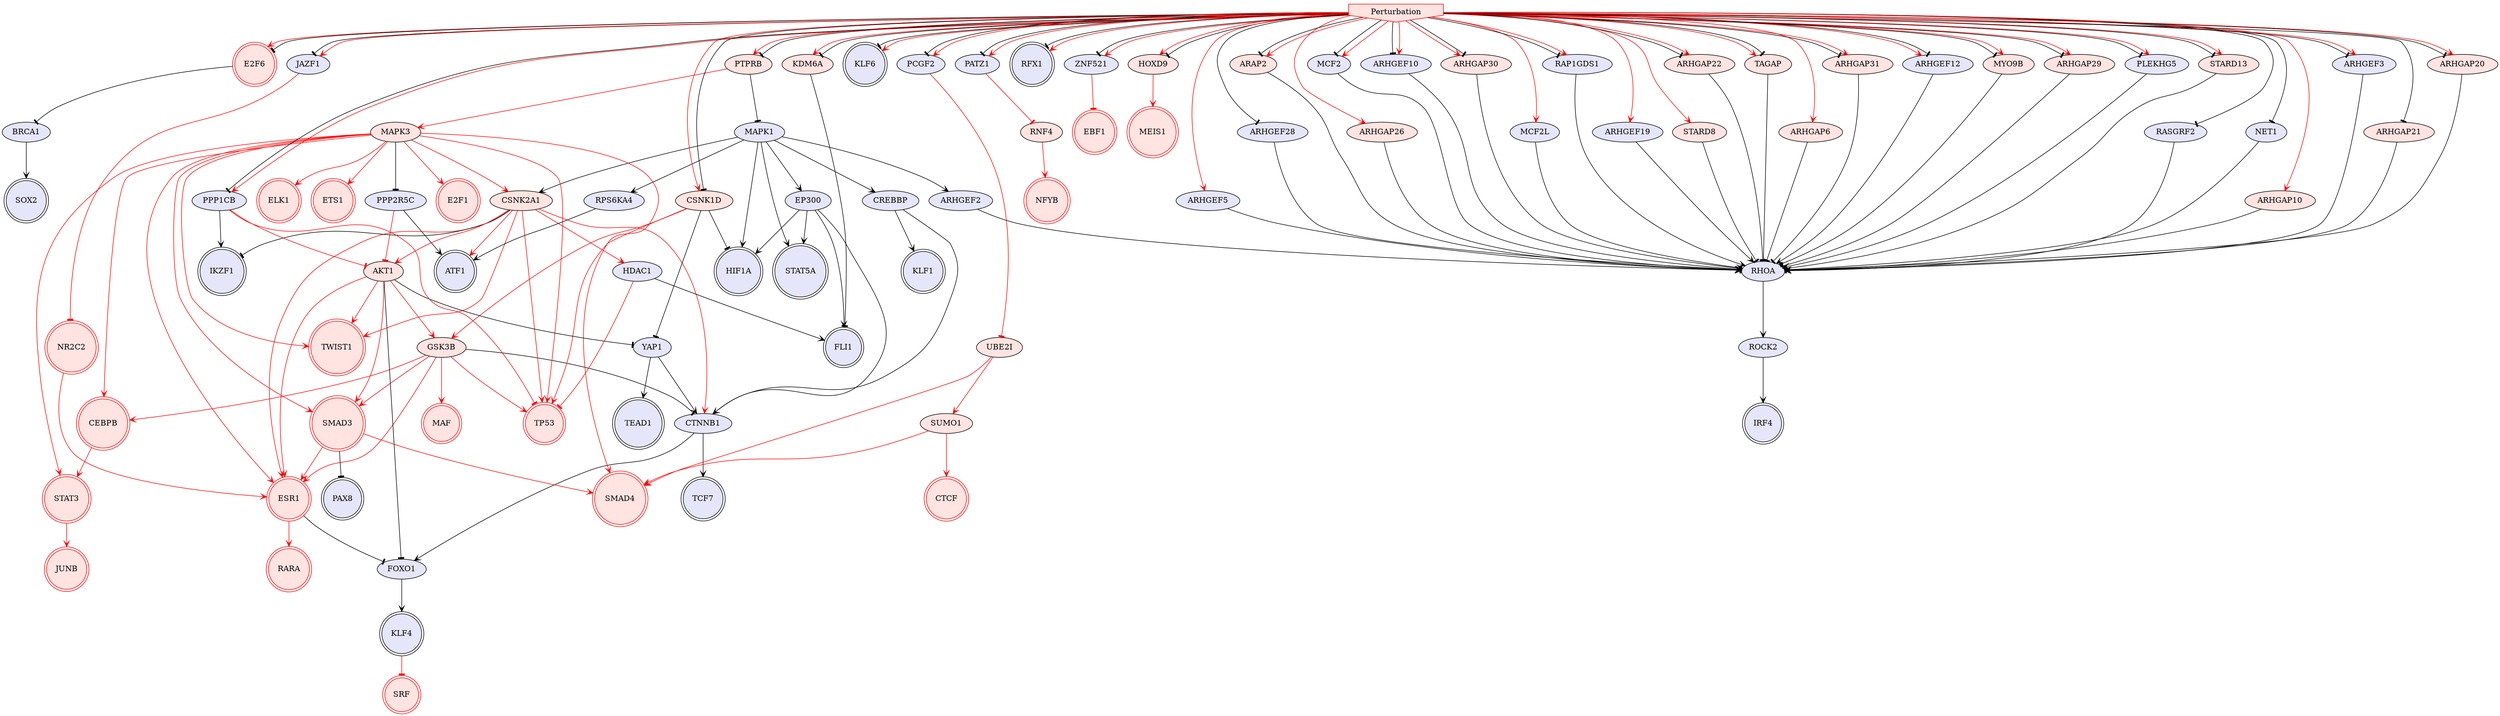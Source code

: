 digraph {

RHOA->ROCK2 [penwidth=1, color=black, arrowhead="vee"]
E2F6->BRCA1 [penwidth=1, color=black, arrowhead="tee"]
CTNNB1->FOXO1 [penwidth=1, color=black, arrowhead="vee"]
FOXO1->KLF4 [penwidth=1, color=black, arrowhead="vee"]
GSK3B->CTNNB1 [penwidth=1, color=black, arrowhead="tee"]
ESR1->FOXO1 [penwidth=1, color=black, arrowhead="tee"]
MAPK1->HIF1A [penwidth=1, color=black, arrowhead="vee"]
BRCA1->SOX2 [penwidth=1, color=black, arrowhead="vee"]
CTNNB1->TCF7 [penwidth=1, color=black, arrowhead="vee"]
MAPK1->CREBBP [penwidth=1, color=black, arrowhead="vee"]
CREBBP->CTNNB1 [penwidth=1, color=black, arrowhead="vee"]
PPP2R5C->ATF1 [penwidth=1, color=black, arrowhead="vee"]
MAPK3->PPP2R5C [penwidth=1, color=black, arrowhead="tee"]
YAP1->TEAD1 [penwidth=1, color=black, arrowhead="vee"]
PTPRB->MAPK1 [penwidth=1, color=black, arrowhead="tee"]
ROCK2->IRF4 [penwidth=1, color=black, arrowhead="vee"]
CSNK2A1->IKZF1 [penwidth=1, color=black, arrowhead="tee"]
SMAD3->PAX8 [penwidth=1, color=black, arrowhead="tee"]
CSNK1D->YAP1 [penwidth=1, color=black, arrowhead="tee"]
YAP1->CTNNB1 [penwidth=1, color=black, arrowhead="vee"]
ARHGAP26->RHOA [penwidth=1, color=black, arrowhead="tee"]
KDM6A->FLI1 [penwidth=1, color=black, arrowhead="tee"]
CREBBP->KLF1 [penwidth=1, color=black, arrowhead="vee"]
CSNK1D->HIF1A [penwidth=1, color=black, arrowhead="tee"]
MAPK1->STAT5A [penwidth=1, color=black, arrowhead="vee"]
Perturbation->JAZF1 [penwidth=1, color=black, arrowhead="tee"]
Perturbation->KLF6 [penwidth=1, color=black, arrowhead="tee"]
Perturbation->PATZ1 [penwidth=1, color=black, arrowhead="tee"]
Perturbation->PCGF2 [penwidth=1, color=black, arrowhead="tee"]
Perturbation->RFX1 [penwidth=1, color=black, arrowhead="tee"]
Perturbation->ZNF521 [penwidth=1, color=black, arrowhead="tee"]
STAT3->JUNB [penwidth=1, color=red, arrowhead="vee"]
MAPK3->CEBPB [penwidth=1, color=red, arrowhead="vee"]
SUMO1->SMAD4 [penwidth=1, color=red, arrowhead="vee"]
UBE2I->SUMO1 [penwidth=1, color=red, arrowhead="vee"]
SUMO1->CTCF [penwidth=1, color=red, arrowhead="vee"]
ESR1->RARA [penwidth=1, color=red, arrowhead="vee"]
CEBPB->STAT3 [penwidth=1, color=red, arrowhead="vee"]
MAPK3->STAT3 [penwidth=1, color=red, arrowhead="vee"]
SMAD3->ESR1 [penwidth=1, color=red, arrowhead="vee"]
MAPK3->ELK1 [penwidth=1, color=red, arrowhead="vee"]
MAPK3->SMAD3 [penwidth=1, color=red, arrowhead="vee"]
SMAD3->SMAD4 [penwidth=1, color=red, arrowhead="vee"]
GSK3B->SMAD3 [penwidth=1, color=red, arrowhead="vee"]
CSNK1D->GSK3B [penwidth=1, color=red, arrowhead="vee"]
MAPK3->ETS1 [penwidth=1, color=red, arrowhead="vee"]
NR2C2->ESR1 [penwidth=1, color=red, arrowhead="vee"]
CSNK2A1->TWIST1 [penwidth=1, color=red, arrowhead="vee"]
GSK3B->CEBPB [penwidth=1, color=red, arrowhead="vee"]
PTPRB->MAPK3 [penwidth=1, color=red, arrowhead="vee"]
MAPK3->ESR1 [penwidth=1, color=red, arrowhead="vee"]
RNF4->NFYB [penwidth=1, color=red, arrowhead="vee"]
MAPK3->SMAD4 [penwidth=1, color=red, arrowhead="vee"]
CSNK1D->TP53 [penwidth=1, color=red, arrowhead="vee"]
PATZ1->RNF4 [penwidth=1, color=red, arrowhead="tee"]
UBE2I->SMAD4 [penwidth=1, color=red, arrowhead="vee"]
GSK3B->MAF [penwidth=1, color=red, arrowhead="vee"]
PCGF2->UBE2I [penwidth=1, color=red, arrowhead="tee"]
GSK3B->ESR1 [penwidth=1, color=red, arrowhead="vee"]
ZNF521->EBF1 [penwidth=1, color=red, arrowhead="tee"]
CSNK2A1->ESR1 [penwidth=1, color=red, arrowhead="vee"]
CSNK2A1->TP53 [penwidth=1, color=red, arrowhead="vee"]
MAPK3->CSNK2A1 [penwidth=1, color=red, arrowhead="vee"]
MAPK3->E2F1 [penwidth=1, color=red, arrowhead="vee"]
MAPK3->TWIST1 [penwidth=1, color=red, arrowhead="vee"]
HOXD9->MEIS1 [penwidth=1, color=red, arrowhead="vee"]
GSK3B->TP53 [penwidth=1, color=red, arrowhead="vee"]
JAZF1->NR2C2 [penwidth=1, color=red, arrowhead="tee"]
KLF4->SRF [penwidth=1, color=red, arrowhead="tee"]
MAPK3->TP53 [penwidth=1, color=red, arrowhead="vee"]
Perturbation->ARHGAP26 [penwidth=1, color=red, arrowhead="vee"]
Perturbation->CSNK1D [penwidth=1, color=red, arrowhead="vee"]
Perturbation->E2F6 [penwidth=1, color=red, arrowhead="vee"]
Perturbation->HOXD9 [penwidth=1, color=red, arrowhead="vee"]
Perturbation->KDM6A [penwidth=1, color=red, arrowhead="vee"]
Perturbation->PTPRB [penwidth=1, color=red, arrowhead="vee"]
MCF2->RHOA [penwidth=1, color=black, arrowhead="vee"]
Perturbation->MCF2 [penwidth=1, color=black, arrowhead="tee"]
ARHGEF10->RHOA [penwidth=1, color=black, arrowhead="vee"]
Perturbation->ARHGEF10 [penwidth=1, color=black, arrowhead="tee"]
AKT1->FOXO1 [penwidth=1, color=black, arrowhead="tee"]
CSNK2A1->CTNNB1 [penwidth=1, color=red, arrowhead="vee"]
PPP1CB->IKZF1 [penwidth=1, color=black, arrowhead="vee"]
CSNK2A1->ATF1 [penwidth=1, color=red, arrowhead="vee"]
HDAC1->FLI1 [penwidth=1, color=black, arrowhead="vee"]
CSNK2A1->HDAC1 [penwidth=1, color=red, arrowhead="vee"]
ARHGAP30->RHOA [penwidth=1, color=black, arrowhead="tee"]
AKT1->YAP1 [penwidth=1, color=black, arrowhead="tee"]
MAPK1->CSNK2A1 [penwidth=1, color=black, arrowhead="vee"]
Perturbation->PPP1CB [penwidth=1, color=black, arrowhead="tee"]
HDAC1->TP53 [penwidth=1, color=red, arrowhead="tee"]
AKT1->SMAD3 [penwidth=1, color=red, arrowhead="vee"]
AKT1->GSK3B [penwidth=1, color=red, arrowhead="vee"]
PPP1CB->AKT1 [penwidth=1, color=red, arrowhead="tee"]
PPP1CB->TP53 [penwidth=1, color=red, arrowhead="tee"]
AKT1->TWIST1 [penwidth=1, color=red, arrowhead="vee"]
AKT1->ESR1 [penwidth=1, color=red, arrowhead="vee"]
Perturbation->ARHGAP30 [penwidth=1, color=red, arrowhead="vee"]
MCF2L->RHOA [penwidth=1, color=black, arrowhead="vee"]
Perturbation->JAZF1 [penwidth=1, color=red, arrowhead="vee"]
Perturbation->KLF6 [penwidth=1, color=red, arrowhead="vee"]
Perturbation->MCF2L [penwidth=1, color=red, arrowhead="vee"]
Perturbation->PATZ1 [penwidth=1, color=red, arrowhead="vee"]
Perturbation->PCGF2 [penwidth=1, color=red, arrowhead="vee"]
Perturbation->PPP1CB [penwidth=1, color=red, arrowhead="vee"]
Perturbation->RFX1 [penwidth=1, color=red, arrowhead="vee"]
Perturbation->ZNF521 [penwidth=1, color=red, arrowhead="vee"]
Perturbation->E2F6 [penwidth=1, color=black, arrowhead="tee"]
Perturbation->HOXD9 [penwidth=1, color=black, arrowhead="tee"]
Perturbation->PTPRB [penwidth=1, color=black, arrowhead="tee"]
RAP1GDS1->RHOA [penwidth=1, color=black, arrowhead="vee"]
Perturbation->RAP1GDS1 [penwidth=1, color=black, arrowhead="tee"]
Perturbation->ARHGAP30 [penwidth=1, color=black, arrowhead="tee"]
Perturbation->KDM6A [penwidth=1, color=black, arrowhead="tee"]
EP300->CTNNB1 [penwidth=1, color=black, arrowhead="vee"]
EP300->HIF1A [penwidth=1, color=black, arrowhead="vee"]
EP300->STAT5A [penwidth=1, color=black, arrowhead="vee"]
RPS6KA4->ATF1 [penwidth=1, color=black, arrowhead="vee"]
MAPK1->RPS6KA4 [penwidth=1, color=black, arrowhead="vee"]
MAPK1->EP300 [penwidth=1, color=black, arrowhead="vee"]
EP300->FLI1 [penwidth=1, color=black, arrowhead="vee"]
Perturbation->RAP1GDS1 [penwidth=1, color=red, arrowhead="vee"]
CSNK2A1->AKT1 [penwidth=1, color=red, arrowhead="vee"]
Perturbation->CSNK1D [penwidth=1, color=black, arrowhead="tee"]
ARHGEF19->RHOA [penwidth=1, color=black, arrowhead="vee"]
Perturbation->ARHGEF19 [penwidth=1, color=red, arrowhead="vee"]
STARD8->RHOA [penwidth=1, color=black, arrowhead="tee"]
Perturbation->STARD8 [penwidth=1, color=red, arrowhead="vee"]
ARHGAP22->RHOA [penwidth=1, color=black, arrowhead="tee"]
Perturbation->ARHGAP22 [penwidth=1, color=black, arrowhead="tee"]
Perturbation->ARHGAP22 [penwidth=1, color=red, arrowhead="vee"]
Perturbation->MCF2 [penwidth=1, color=red, arrowhead="vee"]
TAGAP->RHOA [penwidth=1, color=black, arrowhead="tee"]
Perturbation->TAGAP [penwidth=1, color=red, arrowhead="vee"]
ARHGAP6->RHOA [penwidth=1, color=black, arrowhead="tee"]
Perturbation->ARHGAP6 [penwidth=1, color=red, arrowhead="vee"]
ARHGAP31->RHOA [penwidth=1, color=black, arrowhead="tee"]
Perturbation->ARHGAP31 [penwidth=1, color=black, arrowhead="tee"]
Perturbation->TAGAP [penwidth=1, color=black, arrowhead="tee"]
Perturbation->ARHGEF10 [penwidth=1, color=red, arrowhead="vee"]
ARHGEF12->RHOA [penwidth=1, color=black, arrowhead="vee"]
Perturbation->ARHGEF12 [penwidth=1, color=red, arrowhead="vee"]
MYO9B->RHOA [penwidth=1, color=black, arrowhead="tee"]
Perturbation->MYO9B [penwidth=1, color=black, arrowhead="tee"]
ARHGAP29->RHOA [penwidth=1, color=black, arrowhead="tee"]
Perturbation->ARHGAP29 [penwidth=1, color=black, arrowhead="tee"]
PPP2R5C->AKT1 [penwidth=1, color=red, arrowhead="tee"]
Perturbation->ARHGAP31 [penwidth=1, color=red, arrowhead="vee"]
ARHGEF2->RHOA [penwidth=1, color=black, arrowhead="vee"]
MAPK1->ARHGEF2 [penwidth=1, color=black, arrowhead="vee"]
PLEKHG5->RHOA [penwidth=1, color=black, arrowhead="vee"]
Perturbation->PLEKHG5 [penwidth=1, color=black, arrowhead="tee"]
STARD13->RHOA [penwidth=1, color=black, arrowhead="tee"]
Perturbation->STARD13 [penwidth=1, color=black, arrowhead="tee"]
Perturbation->PLEKHG5 [penwidth=1, color=red, arrowhead="vee"]
RASGRF2->RHOA [penwidth=1, color=black, arrowhead="vee"]
Perturbation->RASGRF2 [penwidth=1, color=black, arrowhead="tee"]
NET1->RHOA [penwidth=1, color=black, arrowhead="vee"]
Perturbation->NET1 [penwidth=1, color=black, arrowhead="tee"]
Perturbation->ARHGAP29 [penwidth=1, color=red, arrowhead="vee"]
ARHGAP10->RHOA [penwidth=1, color=black, arrowhead="tee"]
Perturbation->ARHGAP10 [penwidth=1, color=red, arrowhead="vee"]
Perturbation->ARHGEF12 [penwidth=1, color=black, arrowhead="tee"]
ARHGEF3->RHOA [penwidth=1, color=black, arrowhead="vee"]
Perturbation->ARHGEF3 [penwidth=1, color=black, arrowhead="tee"]
Perturbation->STARD13 [penwidth=1, color=red, arrowhead="vee"]
ARHGAP21->RHOA [penwidth=1, color=black, arrowhead="tee"]
Perturbation->ARHGAP21 [penwidth=1, color=black, arrowhead="tee"]
ARHGAP20->RHOA [penwidth=1, color=black, arrowhead="tee"]
Perturbation->ARHGAP20 [penwidth=1, color=black, arrowhead="tee"]
Perturbation->ARHGAP20 [penwidth=1, color=red, arrowhead="vee"]
Perturbation->ARHGEF3 [penwidth=1, color=red, arrowhead="vee"]
ARHGEF5->RHOA [penwidth=1, color=black, arrowhead="vee"]
Perturbation->ARHGEF5 [penwidth=1, color=red, arrowhead="vee"]
ARHGEF28->RHOA [penwidth=1, color=black, arrowhead="vee"]
Perturbation->ARHGEF28 [penwidth=1, color=black, arrowhead="tee"]
Perturbation->MYO9B [penwidth=1, color=red, arrowhead="vee"]
ARAP2->RHOA [penwidth=1, color=black, arrowhead="tee"]
Perturbation->ARAP2 [penwidth=1, color=black, arrowhead="tee"]
Perturbation->ARAP2 [penwidth=1, color=red, arrowhead="vee"]
Perturbation [style=filled, color=red, fillcolor=mistyrose, shape=invhouse];
TEAD1 [style=filled, color=black, fillcolor=lavender, shape=doublecircle];
NFYB [style=filled, color=red, fillcolor=mistyrose, shape=doublecircle];
TP53 [style=filled, color=red, fillcolor=mistyrose, shape=doublecircle];
CEBPB [style=filled, color=red, fillcolor=mistyrose, shape=doublecircle];
ELK1 [style=filled, color=red, fillcolor=mistyrose, shape=doublecircle];
SMAD3 [style=filled, color=red, fillcolor=mistyrose, shape=doublecircle];
MEIS1 [style=filled, color=red, fillcolor=mistyrose, shape=doublecircle];
SRF [style=filled, color=red, fillcolor=mistyrose, shape=doublecircle];
KLF6 [style=filled, color=black, fillcolor=lavender, shape=doublecircle];
NR2C2 [style=filled, color=red, fillcolor=mistyrose, shape=doublecircle];
RFX1 [style=filled, color=black, fillcolor=lavender, shape=doublecircle];
ESR1 [style=filled, color=red, fillcolor=mistyrose, shape=doublecircle];
CTCF [style=filled, color=red, fillcolor=mistyrose, shape=doublecircle];
STAT3 [style=filled, color=red, fillcolor=mistyrose, shape=doublecircle];
ETS1 [style=filled, color=red, fillcolor=mistyrose, shape=doublecircle];
PAX8 [style=filled, color=black, fillcolor=lavender, shape=doublecircle];
SMAD4 [style=filled, color=red, fillcolor=mistyrose, shape=doublecircle];
E2F1 [style=filled, color=red, fillcolor=mistyrose, shape=doublecircle];
IRF4 [style=filled, color=black, fillcolor=lavender, shape=doublecircle];
FLI1 [style=filled, color=black, fillcolor=lavender, shape=doublecircle];
STAT5A [style=filled, color=black, fillcolor=lavender, shape=doublecircle];
HIF1A [style=filled, color=black, fillcolor=lavender, shape=doublecircle];
ATF1 [style=filled, color=black, fillcolor=lavender, shape=doublecircle];
MAF [style=filled, color=red, fillcolor=mistyrose, shape=doublecircle];
SOX2 [style=filled, color=black, fillcolor=lavender, shape=doublecircle];
JUNB [style=filled, color=red, fillcolor=mistyrose, shape=doublecircle];
E2F6 [style=filled, color=red, fillcolor=mistyrose, shape=doublecircle];
TWIST1 [style=filled, color=red, fillcolor=mistyrose, shape=doublecircle];
RARA [style=filled, color=red, fillcolor=mistyrose, shape=doublecircle];
KLF4 [style=filled, color=black, fillcolor=lavender, shape=doublecircle];
EBF1 [style=filled, color=red, fillcolor=mistyrose, shape=doublecircle];
KLF1 [style=filled, color=black, fillcolor=lavender, shape=doublecircle];
TCF7 [style=filled, color=black, fillcolor=lavender, shape=doublecircle];
IKZF1 [style=filled, color=black, fillcolor=lavender, shape=doublecircle];
RHOA [style=filled, fillcolor=lavender];
CTNNB1 [style=filled, fillcolor=lavender];
FOXO1 [style=filled, fillcolor=lavender];
GSK3B [style=filled, fillcolor=mistyrose];
MAPK1 [style=filled, fillcolor=lavender];
BRCA1 [style=filled, fillcolor=lavender];
CREBBP [style=filled, fillcolor=lavender];
PPP2R5C [style=filled, fillcolor=lavender];
MAPK3 [style=filled, fillcolor=mistyrose];
YAP1 [style=filled, fillcolor=lavender];
PTPRB [style=filled, fillcolor=mistyrose];
ROCK2 [style=filled, fillcolor=lavender];
CSNK2A1 [style=filled, fillcolor=mistyrose];
CSNK1D [style=filled, fillcolor=mistyrose];
ARHGAP26 [style=filled, fillcolor=mistyrose];
KDM6A [style=filled, fillcolor=mistyrose];
SUMO1 [style=filled, fillcolor=mistyrose];
UBE2I [style=filled, fillcolor=mistyrose];
RNF4 [style=filled, fillcolor=mistyrose];
PATZ1 [style=filled, fillcolor=lavender];
PCGF2 [style=filled, fillcolor=lavender];
ZNF521 [style=filled, fillcolor=lavender];
HOXD9 [style=filled, fillcolor=mistyrose];
JAZF1 [style=filled, fillcolor=lavender];
MCF2 [style=filled, fillcolor=lavender];
ARHGEF10 [style=filled, fillcolor=lavender];
AKT1 [style=filled, fillcolor=mistyrose];
PPP1CB [style=filled, fillcolor=lavender];
HDAC1 [style=filled, fillcolor=lavender];
ARHGAP30 [style=filled, fillcolor=mistyrose];
MCF2L [style=filled, fillcolor=lavender];
RAP1GDS1 [style=filled, fillcolor=lavender];
EP300 [style=filled, fillcolor=lavender];
RPS6KA4 [style=filled, fillcolor=lavender];
ARHGEF19 [style=filled, fillcolor=lavender];
STARD8 [style=filled, fillcolor=mistyrose];
ARHGAP22 [style=filled, fillcolor=mistyrose];
TAGAP [style=filled, fillcolor=mistyrose];
ARHGAP6 [style=filled, fillcolor=mistyrose];
ARHGAP31 [style=filled, fillcolor=mistyrose];
ARHGEF12 [style=filled, fillcolor=lavender];
MYO9B [style=filled, fillcolor=mistyrose];
ARHGAP29 [style=filled, fillcolor=mistyrose];
ARHGEF2 [style=filled, fillcolor=lavender];
PLEKHG5 [style=filled, fillcolor=lavender];
STARD13 [style=filled, fillcolor=mistyrose];
RASGRF2 [style=filled, fillcolor=lavender];
NET1 [style=filled, fillcolor=lavender];
ARHGAP10 [style=filled, fillcolor=mistyrose];
ARHGEF3 [style=filled, fillcolor=lavender];
ARHGAP21 [style=filled, fillcolor=mistyrose];
ARHGAP20 [style=filled, fillcolor=mistyrose];
ARHGEF5 [style=filled, fillcolor=lavender];
ARHGEF28 [style=filled, fillcolor=lavender];
ARAP2 [style=filled, fillcolor=mistyrose];


}

